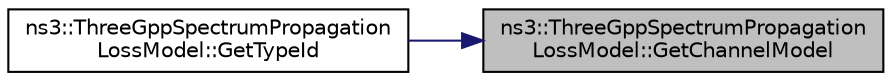 digraph "ns3::ThreeGppSpectrumPropagationLossModel::GetChannelModel"
{
 // LATEX_PDF_SIZE
  edge [fontname="Helvetica",fontsize="10",labelfontname="Helvetica",labelfontsize="10"];
  node [fontname="Helvetica",fontsize="10",shape=record];
  rankdir="RL";
  Node1 [label="ns3::ThreeGppSpectrumPropagation\lLossModel::GetChannelModel",height=0.2,width=0.4,color="black", fillcolor="grey75", style="filled", fontcolor="black",tooltip="Get the channel model object."];
  Node1 -> Node2 [dir="back",color="midnightblue",fontsize="10",style="solid",fontname="Helvetica"];
  Node2 [label="ns3::ThreeGppSpectrumPropagation\lLossModel::GetTypeId",height=0.2,width=0.4,color="black", fillcolor="white", style="filled",URL="$classns3_1_1_three_gpp_spectrum_propagation_loss_model.html#acccd3f5232bb9aa145680e92121cd4c7",tooltip="Get the type ID."];
}

